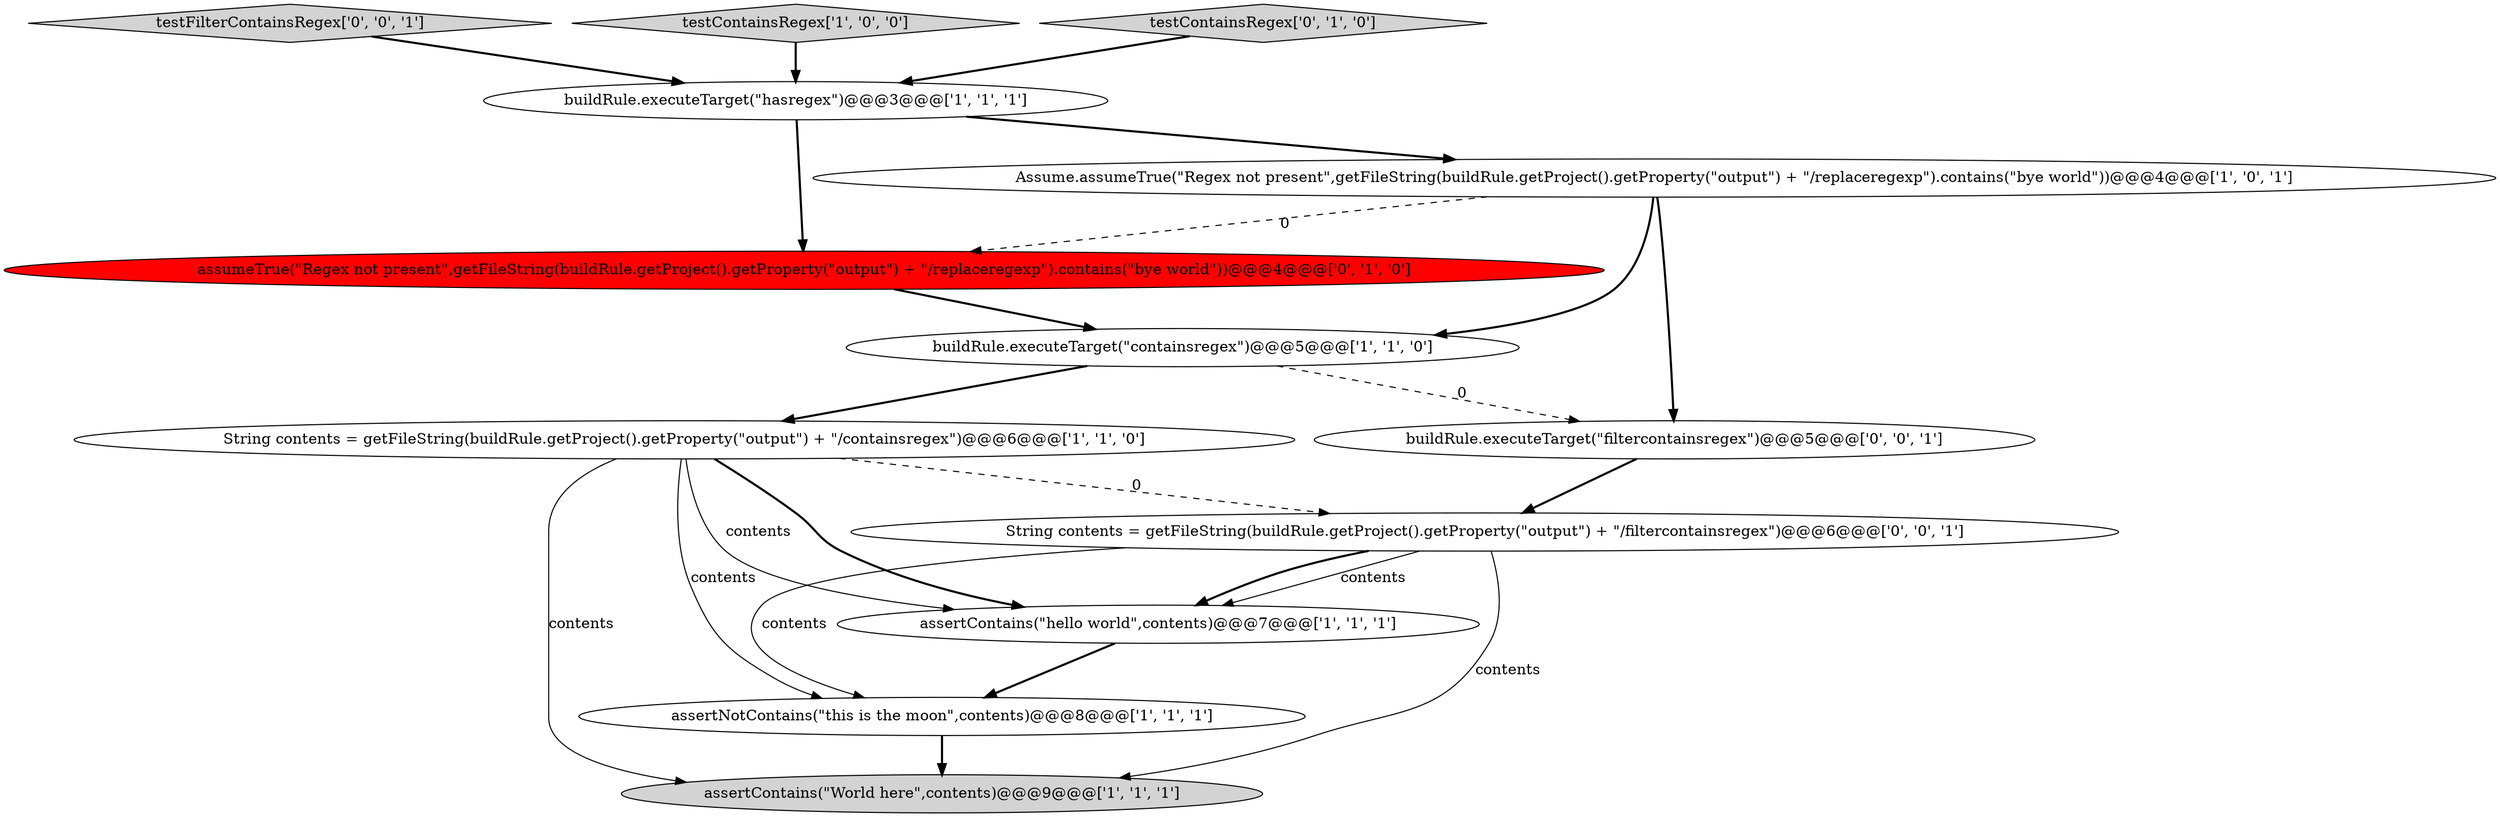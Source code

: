 digraph {
1 [style = filled, label = "assertContains(\"hello world\",contents)@@@7@@@['1', '1', '1']", fillcolor = white, shape = ellipse image = "AAA0AAABBB1BBB"];
10 [style = filled, label = "String contents = getFileString(buildRule.getProject().getProperty(\"output\") + \"/filtercontainsregex\")@@@6@@@['0', '0', '1']", fillcolor = white, shape = ellipse image = "AAA0AAABBB3BBB"];
12 [style = filled, label = "buildRule.executeTarget(\"filtercontainsregex\")@@@5@@@['0', '0', '1']", fillcolor = white, shape = ellipse image = "AAA0AAABBB3BBB"];
11 [style = filled, label = "testFilterContainsRegex['0', '0', '1']", fillcolor = lightgray, shape = diamond image = "AAA0AAABBB3BBB"];
3 [style = filled, label = "testContainsRegex['1', '0', '0']", fillcolor = lightgray, shape = diamond image = "AAA0AAABBB1BBB"];
2 [style = filled, label = "buildRule.executeTarget(\"hasregex\")@@@3@@@['1', '1', '1']", fillcolor = white, shape = ellipse image = "AAA0AAABBB1BBB"];
0 [style = filled, label = "String contents = getFileString(buildRule.getProject().getProperty(\"output\") + \"/containsregex\")@@@6@@@['1', '1', '0']", fillcolor = white, shape = ellipse image = "AAA0AAABBB1BBB"];
5 [style = filled, label = "Assume.assumeTrue(\"Regex not present\",getFileString(buildRule.getProject().getProperty(\"output\") + \"/replaceregexp\").contains(\"bye world\"))@@@4@@@['1', '0', '1']", fillcolor = white, shape = ellipse image = "AAA0AAABBB1BBB"];
7 [style = filled, label = "assertNotContains(\"this is the moon\",contents)@@@8@@@['1', '1', '1']", fillcolor = white, shape = ellipse image = "AAA0AAABBB1BBB"];
6 [style = filled, label = "buildRule.executeTarget(\"containsregex\")@@@5@@@['1', '1', '0']", fillcolor = white, shape = ellipse image = "AAA0AAABBB1BBB"];
4 [style = filled, label = "assertContains(\"World here\",contents)@@@9@@@['1', '1', '1']", fillcolor = lightgray, shape = ellipse image = "AAA0AAABBB1BBB"];
9 [style = filled, label = "testContainsRegex['0', '1', '0']", fillcolor = lightgray, shape = diamond image = "AAA0AAABBB2BBB"];
8 [style = filled, label = "assumeTrue(\"Regex not present\",getFileString(buildRule.getProject().getProperty(\"output\") + \"/replaceregexp\").contains(\"bye world\"))@@@4@@@['0', '1', '0']", fillcolor = red, shape = ellipse image = "AAA1AAABBB2BBB"];
2->5 [style = bold, label=""];
0->4 [style = solid, label="contents"];
9->2 [style = bold, label=""];
8->6 [style = bold, label=""];
6->0 [style = bold, label=""];
7->4 [style = bold, label=""];
1->7 [style = bold, label=""];
11->2 [style = bold, label=""];
0->10 [style = dashed, label="0"];
6->12 [style = dashed, label="0"];
12->10 [style = bold, label=""];
5->6 [style = bold, label=""];
3->2 [style = bold, label=""];
5->12 [style = bold, label=""];
0->1 [style = bold, label=""];
5->8 [style = dashed, label="0"];
10->1 [style = bold, label=""];
10->1 [style = solid, label="contents"];
10->7 [style = solid, label="contents"];
10->4 [style = solid, label="contents"];
2->8 [style = bold, label=""];
0->7 [style = solid, label="contents"];
0->1 [style = solid, label="contents"];
}
